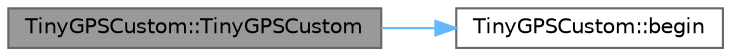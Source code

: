 digraph "TinyGPSCustom::TinyGPSCustom"
{
 // LATEX_PDF_SIZE
  bgcolor="transparent";
  edge [fontname=Helvetica,fontsize=10,labelfontname=Helvetica,labelfontsize=10];
  node [fontname=Helvetica,fontsize=10,shape=box,height=0.2,width=0.4];
  rankdir="LR";
  Node1 [id="Node000001",label="TinyGPSCustom::TinyGPSCustom",height=0.2,width=0.4,color="gray40", fillcolor="grey60", style="filled", fontcolor="black",tooltip=" "];
  Node1 -> Node2 [id="edge1_Node000001_Node000002",color="steelblue1",style="solid",tooltip=" "];
  Node2 [id="Node000002",label="TinyGPSCustom::begin",height=0.2,width=0.4,color="grey40", fillcolor="white", style="filled",URL="$class_tiny_g_p_s_custom.html#a3bf972f7e2e7e3f483071630e5ca8355",tooltip=" "];
}
